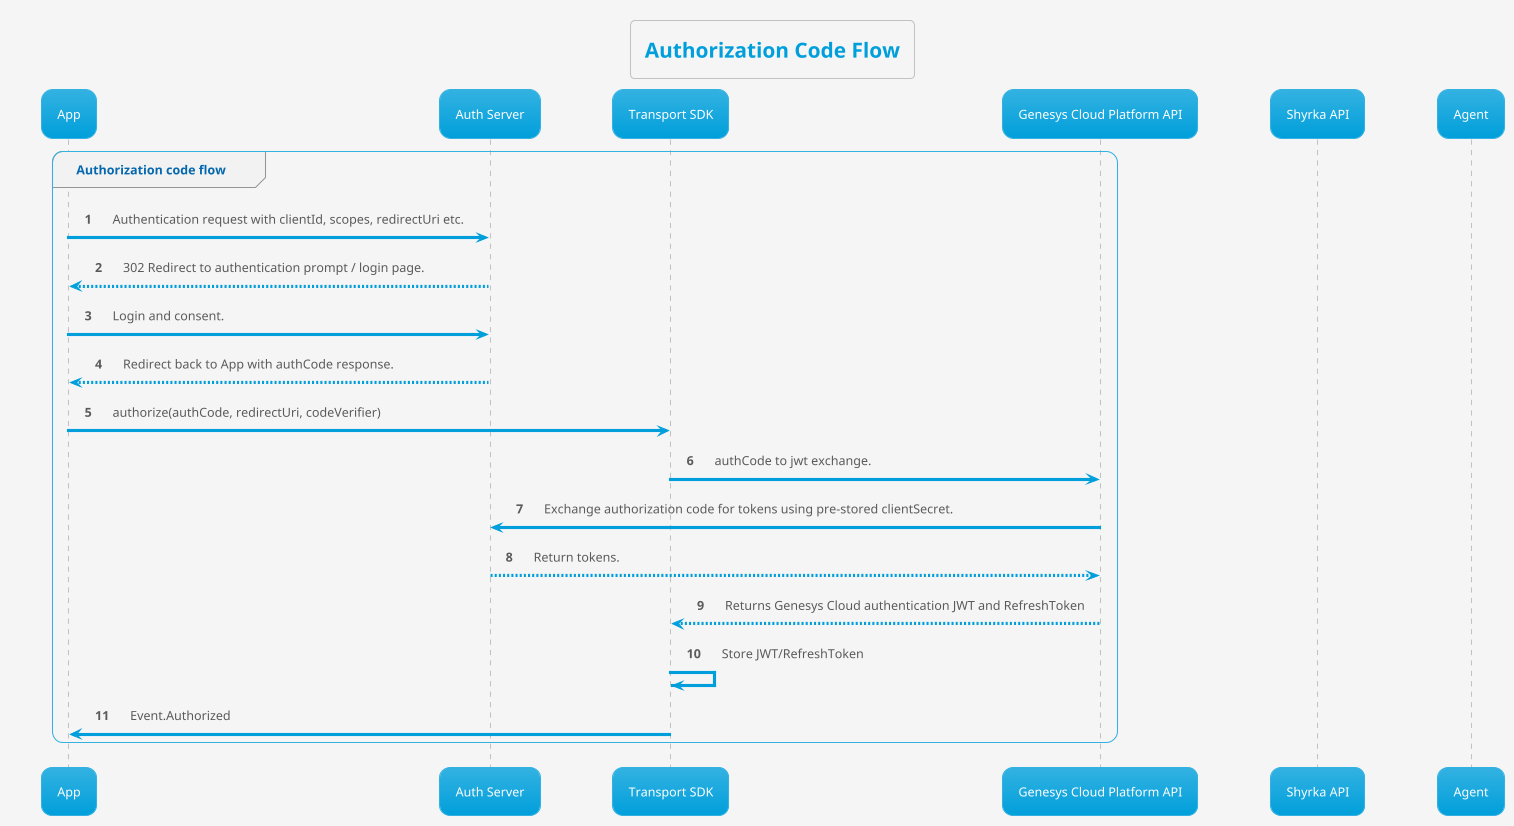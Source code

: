 @startuml
'https://plantuml.com/sequence-diagram

!theme bluegray
!pragma teoz true

skinparam backgroundColor #whitesmoke
title Authorization Code Flow

participant App
participant "Auth Server"
participant "Transport SDK"
participant "Genesys Cloud Platform API"
participant "Shyrka API"
participant Agent

autonumber
group Authorization code flow
    App -> "Auth Server" : Authentication request with clientId, scopes, redirectUri etc.
    "Auth Server" --> App : 302 Redirect to authentication prompt / login page.
    App -> "Auth Server" : Login and consent.
    "Auth Server" --> App : Redirect back to App with authCode response.
    App -> "Transport SDK" : authorize(authCode, redirectUri, codeVerifier)
    "Transport SDK" -> "Genesys Cloud Platform API" : authCode to jwt exchange.
    "Genesys Cloud Platform API" -> "Auth Server" : Exchange authorization code for tokens using pre-stored clientSecret.
    "Auth Server" --> "Genesys Cloud Platform API" : Return tokens.
    "Genesys Cloud Platform API" --> "Transport SDK" : Returns Genesys Cloud authentication JWT and RefreshToken
    "Transport SDK" -> "Transport SDK" : Store JWT/RefreshToken
    "Transport SDK" -> App : Event.Authorized
end

@enduml
